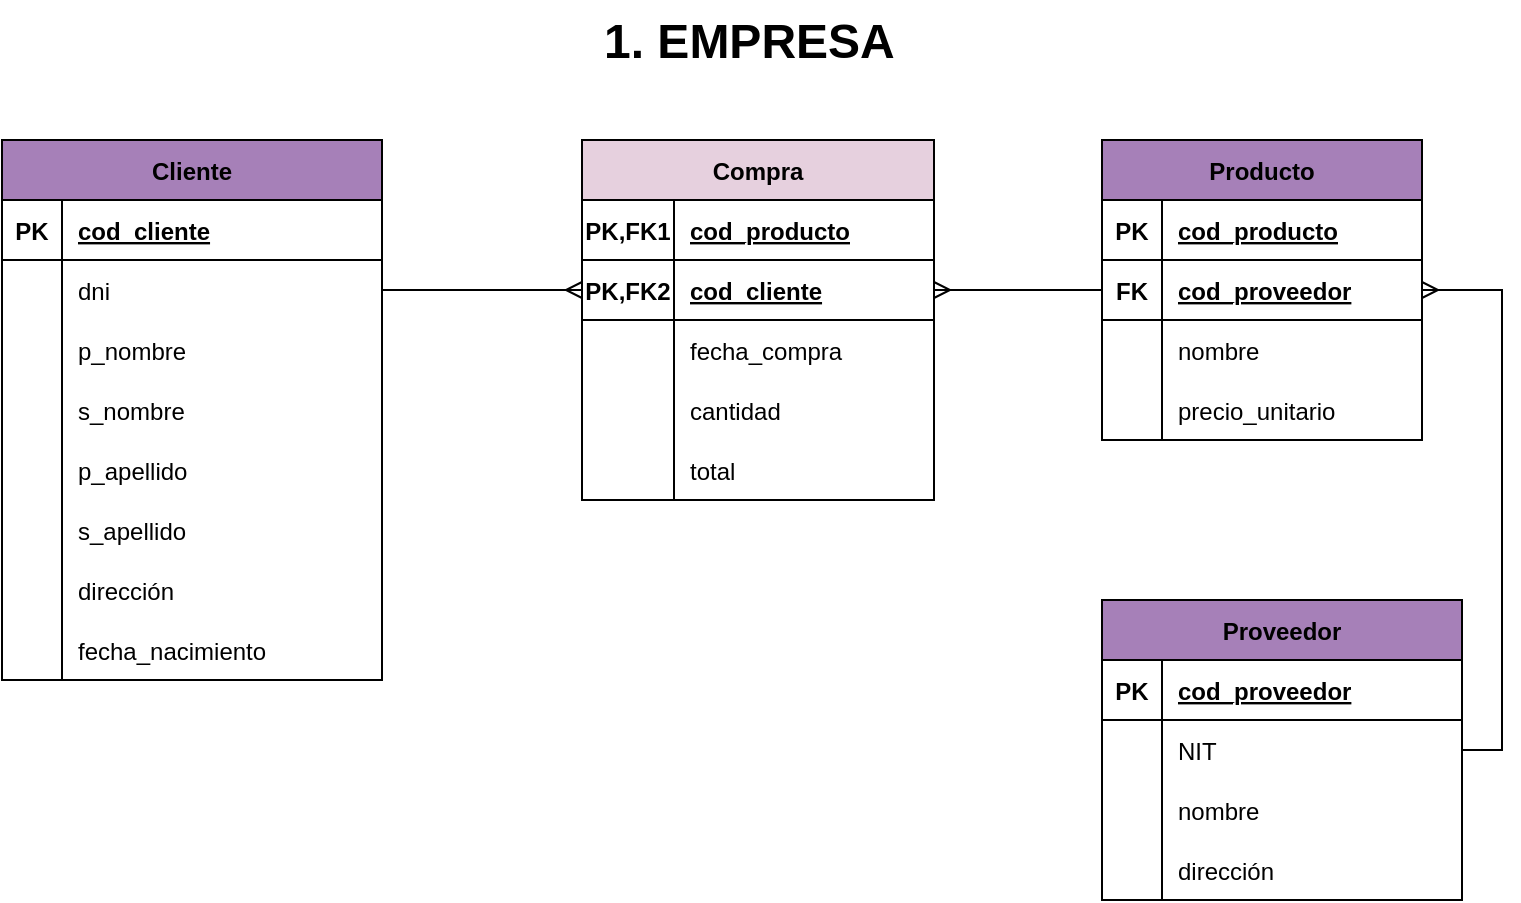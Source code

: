 <mxfile version="28.1.0">
  <diagram id="C5RBs43oDa-KdzZeNtuy" name="Page-1">
    <mxGraphModel grid="1" page="1" gridSize="10" guides="1" tooltips="1" connect="1" arrows="1" fold="1" pageScale="1" pageWidth="291" pageHeight="413" math="0" shadow="0">
      <root>
        <mxCell id="WIyWlLk6GJQsqaUBKTNV-0" />
        <mxCell id="WIyWlLk6GJQsqaUBKTNV-1" parent="WIyWlLk6GJQsqaUBKTNV-0" />
        <mxCell id="3MrmEtnO_hJ06n3lWcyJ-4" value="&lt;h1 style=&quot;margin-top: 0px;&quot;&gt;1. EMPRESA&lt;/h1&gt;" style="text;html=1;whiteSpace=wrap;overflow=hidden;rounded=0;" vertex="1" parent="WIyWlLk6GJQsqaUBKTNV-1">
          <mxGeometry x="-511" y="10" width="150" height="40" as="geometry" />
        </mxCell>
        <mxCell id="nW6jZoz1QTOFFPzTnF1x-0" value="Cliente" style="shape=table;startSize=30;container=1;collapsible=1;childLayout=tableLayout;fixedRows=1;rowLines=0;fontStyle=1;align=center;resizeLast=1;fillColor=#A680B8;" vertex="1" parent="WIyWlLk6GJQsqaUBKTNV-1">
          <mxGeometry x="-810" y="80" width="190" height="270" as="geometry" />
        </mxCell>
        <mxCell id="nW6jZoz1QTOFFPzTnF1x-1" value="" style="shape=tableRow;horizontal=0;startSize=0;swimlaneHead=0;swimlaneBody=0;fillColor=none;collapsible=0;dropTarget=0;points=[[0,0.5],[1,0.5]];portConstraint=eastwest;strokeColor=inherit;top=0;left=0;right=0;bottom=1;" vertex="1" parent="nW6jZoz1QTOFFPzTnF1x-0">
          <mxGeometry y="30" width="190" height="30" as="geometry" />
        </mxCell>
        <mxCell id="nW6jZoz1QTOFFPzTnF1x-2" value="PK" style="shape=partialRectangle;overflow=hidden;connectable=0;fillColor=none;strokeColor=inherit;top=0;left=0;bottom=0;right=0;fontStyle=1;" vertex="1" parent="nW6jZoz1QTOFFPzTnF1x-1">
          <mxGeometry width="30" height="30" as="geometry">
            <mxRectangle width="30" height="30" as="alternateBounds" />
          </mxGeometry>
        </mxCell>
        <mxCell id="nW6jZoz1QTOFFPzTnF1x-3" value="cod_cliente" style="shape=partialRectangle;overflow=hidden;connectable=0;fillColor=none;align=left;strokeColor=inherit;top=0;left=0;bottom=0;right=0;spacingLeft=6;fontStyle=5;" vertex="1" parent="nW6jZoz1QTOFFPzTnF1x-1">
          <mxGeometry x="30" width="160" height="30" as="geometry">
            <mxRectangle width="160" height="30" as="alternateBounds" />
          </mxGeometry>
        </mxCell>
        <mxCell id="nW6jZoz1QTOFFPzTnF1x-4" value="" style="shape=tableRow;horizontal=0;startSize=0;swimlaneHead=0;swimlaneBody=0;fillColor=none;collapsible=0;dropTarget=0;points=[[0,0.5],[1,0.5]];portConstraint=eastwest;strokeColor=inherit;top=0;left=0;right=0;bottom=0;" vertex="1" parent="nW6jZoz1QTOFFPzTnF1x-0">
          <mxGeometry y="60" width="190" height="30" as="geometry" />
        </mxCell>
        <mxCell id="nW6jZoz1QTOFFPzTnF1x-5" value="" style="shape=partialRectangle;overflow=hidden;connectable=0;fillColor=none;strokeColor=inherit;top=0;left=0;bottom=0;right=0;" vertex="1" parent="nW6jZoz1QTOFFPzTnF1x-4">
          <mxGeometry width="30" height="30" as="geometry">
            <mxRectangle width="30" height="30" as="alternateBounds" />
          </mxGeometry>
        </mxCell>
        <mxCell id="nW6jZoz1QTOFFPzTnF1x-6" value="dni" style="shape=partialRectangle;overflow=hidden;connectable=0;fillColor=none;align=left;strokeColor=inherit;top=0;left=0;bottom=0;right=0;spacingLeft=6;" vertex="1" parent="nW6jZoz1QTOFFPzTnF1x-4">
          <mxGeometry x="30" width="160" height="30" as="geometry">
            <mxRectangle width="160" height="30" as="alternateBounds" />
          </mxGeometry>
        </mxCell>
        <mxCell id="nW6jZoz1QTOFFPzTnF1x-7" value="" style="shape=tableRow;horizontal=0;startSize=0;swimlaneHead=0;swimlaneBody=0;fillColor=none;collapsible=0;dropTarget=0;points=[[0,0.5],[1,0.5]];portConstraint=eastwest;strokeColor=inherit;top=0;left=0;right=0;bottom=0;" vertex="1" parent="nW6jZoz1QTOFFPzTnF1x-0">
          <mxGeometry y="90" width="190" height="30" as="geometry" />
        </mxCell>
        <mxCell id="nW6jZoz1QTOFFPzTnF1x-8" value="" style="shape=partialRectangle;overflow=hidden;connectable=0;fillColor=none;strokeColor=inherit;top=0;left=0;bottom=0;right=0;" vertex="1" parent="nW6jZoz1QTOFFPzTnF1x-7">
          <mxGeometry width="30" height="30" as="geometry">
            <mxRectangle width="30" height="30" as="alternateBounds" />
          </mxGeometry>
        </mxCell>
        <mxCell id="nW6jZoz1QTOFFPzTnF1x-9" value="p_nombre" style="shape=partialRectangle;overflow=hidden;connectable=0;fillColor=none;align=left;strokeColor=inherit;top=0;left=0;bottom=0;right=0;spacingLeft=6;" vertex="1" parent="nW6jZoz1QTOFFPzTnF1x-7">
          <mxGeometry x="30" width="160" height="30" as="geometry">
            <mxRectangle width="160" height="30" as="alternateBounds" />
          </mxGeometry>
        </mxCell>
        <mxCell id="nW6jZoz1QTOFFPzTnF1x-10" value="" style="shape=tableRow;horizontal=0;startSize=0;swimlaneHead=0;swimlaneBody=0;fillColor=none;collapsible=0;dropTarget=0;points=[[0,0.5],[1,0.5]];portConstraint=eastwest;strokeColor=inherit;top=0;left=0;right=0;bottom=0;" vertex="1" parent="nW6jZoz1QTOFFPzTnF1x-0">
          <mxGeometry y="120" width="190" height="30" as="geometry" />
        </mxCell>
        <mxCell id="nW6jZoz1QTOFFPzTnF1x-11" value="" style="shape=partialRectangle;overflow=hidden;connectable=0;fillColor=none;strokeColor=inherit;top=0;left=0;bottom=0;right=0;" vertex="1" parent="nW6jZoz1QTOFFPzTnF1x-10">
          <mxGeometry width="30" height="30" as="geometry">
            <mxRectangle width="30" height="30" as="alternateBounds" />
          </mxGeometry>
        </mxCell>
        <mxCell id="nW6jZoz1QTOFFPzTnF1x-12" value="s_nombre" style="shape=partialRectangle;overflow=hidden;connectable=0;fillColor=none;align=left;strokeColor=inherit;top=0;left=0;bottom=0;right=0;spacingLeft=6;" vertex="1" parent="nW6jZoz1QTOFFPzTnF1x-10">
          <mxGeometry x="30" width="160" height="30" as="geometry">
            <mxRectangle width="160" height="30" as="alternateBounds" />
          </mxGeometry>
        </mxCell>
        <mxCell id="nW6jZoz1QTOFFPzTnF1x-13" value="" style="shape=tableRow;horizontal=0;startSize=0;swimlaneHead=0;swimlaneBody=0;fillColor=none;collapsible=0;dropTarget=0;points=[[0,0.5],[1,0.5]];portConstraint=eastwest;strokeColor=inherit;top=0;left=0;right=0;bottom=0;" vertex="1" parent="nW6jZoz1QTOFFPzTnF1x-0">
          <mxGeometry y="150" width="190" height="30" as="geometry" />
        </mxCell>
        <mxCell id="nW6jZoz1QTOFFPzTnF1x-14" value="" style="shape=partialRectangle;overflow=hidden;connectable=0;fillColor=none;strokeColor=inherit;top=0;left=0;bottom=0;right=0;" vertex="1" parent="nW6jZoz1QTOFFPzTnF1x-13">
          <mxGeometry width="30" height="30" as="geometry">
            <mxRectangle width="30" height="30" as="alternateBounds" />
          </mxGeometry>
        </mxCell>
        <mxCell id="nW6jZoz1QTOFFPzTnF1x-15" value="p_apellido " style="shape=partialRectangle;overflow=hidden;connectable=0;fillColor=none;align=left;strokeColor=inherit;top=0;left=0;bottom=0;right=0;spacingLeft=6;" vertex="1" parent="nW6jZoz1QTOFFPzTnF1x-13">
          <mxGeometry x="30" width="160" height="30" as="geometry">
            <mxRectangle width="160" height="30" as="alternateBounds" />
          </mxGeometry>
        </mxCell>
        <mxCell id="nW6jZoz1QTOFFPzTnF1x-16" value="" style="shape=tableRow;horizontal=0;startSize=0;swimlaneHead=0;swimlaneBody=0;fillColor=none;collapsible=0;dropTarget=0;points=[[0,0.5],[1,0.5]];portConstraint=eastwest;strokeColor=inherit;top=0;left=0;right=0;bottom=0;" vertex="1" parent="nW6jZoz1QTOFFPzTnF1x-0">
          <mxGeometry y="180" width="190" height="30" as="geometry" />
        </mxCell>
        <mxCell id="nW6jZoz1QTOFFPzTnF1x-17" value="" style="shape=partialRectangle;overflow=hidden;connectable=0;fillColor=none;strokeColor=inherit;top=0;left=0;bottom=0;right=0;" vertex="1" parent="nW6jZoz1QTOFFPzTnF1x-16">
          <mxGeometry width="30" height="30" as="geometry">
            <mxRectangle width="30" height="30" as="alternateBounds" />
          </mxGeometry>
        </mxCell>
        <mxCell id="nW6jZoz1QTOFFPzTnF1x-18" value="s_apellido " style="shape=partialRectangle;overflow=hidden;connectable=0;fillColor=none;align=left;strokeColor=inherit;top=0;left=0;bottom=0;right=0;spacingLeft=6;" vertex="1" parent="nW6jZoz1QTOFFPzTnF1x-16">
          <mxGeometry x="30" width="160" height="30" as="geometry">
            <mxRectangle width="160" height="30" as="alternateBounds" />
          </mxGeometry>
        </mxCell>
        <mxCell id="nW6jZoz1QTOFFPzTnF1x-19" value="" style="shape=tableRow;horizontal=0;startSize=0;swimlaneHead=0;swimlaneBody=0;fillColor=none;collapsible=0;dropTarget=0;points=[[0,0.5],[1,0.5]];portConstraint=eastwest;strokeColor=inherit;top=0;left=0;right=0;bottom=0;" vertex="1" parent="nW6jZoz1QTOFFPzTnF1x-0">
          <mxGeometry y="210" width="190" height="30" as="geometry" />
        </mxCell>
        <mxCell id="nW6jZoz1QTOFFPzTnF1x-20" value="" style="shape=partialRectangle;overflow=hidden;connectable=0;fillColor=none;strokeColor=inherit;top=0;left=0;bottom=0;right=0;" vertex="1" parent="nW6jZoz1QTOFFPzTnF1x-19">
          <mxGeometry width="30" height="30" as="geometry">
            <mxRectangle width="30" height="30" as="alternateBounds" />
          </mxGeometry>
        </mxCell>
        <mxCell id="nW6jZoz1QTOFFPzTnF1x-21" value="dirección" style="shape=partialRectangle;overflow=hidden;connectable=0;fillColor=none;align=left;strokeColor=inherit;top=0;left=0;bottom=0;right=0;spacingLeft=6;" vertex="1" parent="nW6jZoz1QTOFFPzTnF1x-19">
          <mxGeometry x="30" width="160" height="30" as="geometry">
            <mxRectangle width="160" height="30" as="alternateBounds" />
          </mxGeometry>
        </mxCell>
        <mxCell id="nW6jZoz1QTOFFPzTnF1x-22" value="" style="shape=tableRow;horizontal=0;startSize=0;swimlaneHead=0;swimlaneBody=0;fillColor=none;collapsible=0;dropTarget=0;points=[[0,0.5],[1,0.5]];portConstraint=eastwest;strokeColor=inherit;top=0;left=0;right=0;bottom=0;" vertex="1" parent="nW6jZoz1QTOFFPzTnF1x-0">
          <mxGeometry y="240" width="190" height="30" as="geometry" />
        </mxCell>
        <mxCell id="nW6jZoz1QTOFFPzTnF1x-23" value="" style="shape=partialRectangle;overflow=hidden;connectable=0;fillColor=none;strokeColor=inherit;top=0;left=0;bottom=0;right=0;" vertex="1" parent="nW6jZoz1QTOFFPzTnF1x-22">
          <mxGeometry width="30" height="30" as="geometry">
            <mxRectangle width="30" height="30" as="alternateBounds" />
          </mxGeometry>
        </mxCell>
        <mxCell id="nW6jZoz1QTOFFPzTnF1x-24" value="fecha_nacimiento" style="shape=partialRectangle;overflow=hidden;connectable=0;fillColor=none;align=left;strokeColor=inherit;top=0;left=0;bottom=0;right=0;spacingLeft=6;" vertex="1" parent="nW6jZoz1QTOFFPzTnF1x-22">
          <mxGeometry x="30" width="160" height="30" as="geometry">
            <mxRectangle width="160" height="30" as="alternateBounds" />
          </mxGeometry>
        </mxCell>
        <mxCell id="nW6jZoz1QTOFFPzTnF1x-25" value="Proveedor" style="shape=table;startSize=30;container=1;collapsible=1;childLayout=tableLayout;fixedRows=1;rowLines=0;fontStyle=1;align=center;resizeLast=1;fillColor=#A680B8;" vertex="1" parent="WIyWlLk6GJQsqaUBKTNV-1">
          <mxGeometry x="-260" y="310" width="180" height="150" as="geometry" />
        </mxCell>
        <mxCell id="nW6jZoz1QTOFFPzTnF1x-26" value="" style="shape=tableRow;horizontal=0;startSize=0;swimlaneHead=0;swimlaneBody=0;fillColor=none;collapsible=0;dropTarget=0;points=[[0,0.5],[1,0.5]];portConstraint=eastwest;strokeColor=inherit;top=0;left=0;right=0;bottom=1;" vertex="1" parent="nW6jZoz1QTOFFPzTnF1x-25">
          <mxGeometry y="30" width="180" height="30" as="geometry" />
        </mxCell>
        <mxCell id="nW6jZoz1QTOFFPzTnF1x-27" value="PK" style="shape=partialRectangle;overflow=hidden;connectable=0;fillColor=none;strokeColor=inherit;top=0;left=0;bottom=0;right=0;fontStyle=1;" vertex="1" parent="nW6jZoz1QTOFFPzTnF1x-26">
          <mxGeometry width="30" height="30" as="geometry">
            <mxRectangle width="30" height="30" as="alternateBounds" />
          </mxGeometry>
        </mxCell>
        <mxCell id="nW6jZoz1QTOFFPzTnF1x-28" value="cod_proveedor" style="shape=partialRectangle;overflow=hidden;connectable=0;fillColor=none;align=left;strokeColor=inherit;top=0;left=0;bottom=0;right=0;spacingLeft=6;fontStyle=5;" vertex="1" parent="nW6jZoz1QTOFFPzTnF1x-26">
          <mxGeometry x="30" width="150" height="30" as="geometry">
            <mxRectangle width="150" height="30" as="alternateBounds" />
          </mxGeometry>
        </mxCell>
        <mxCell id="nW6jZoz1QTOFFPzTnF1x-29" value="" style="shape=tableRow;horizontal=0;startSize=0;swimlaneHead=0;swimlaneBody=0;fillColor=none;collapsible=0;dropTarget=0;points=[[0,0.5],[1,0.5]];portConstraint=eastwest;strokeColor=inherit;top=0;left=0;right=0;bottom=0;" vertex="1" parent="nW6jZoz1QTOFFPzTnF1x-25">
          <mxGeometry y="60" width="180" height="30" as="geometry" />
        </mxCell>
        <mxCell id="nW6jZoz1QTOFFPzTnF1x-30" value="" style="shape=partialRectangle;overflow=hidden;connectable=0;fillColor=none;strokeColor=inherit;top=0;left=0;bottom=0;right=0;" vertex="1" parent="nW6jZoz1QTOFFPzTnF1x-29">
          <mxGeometry width="30" height="30" as="geometry">
            <mxRectangle width="30" height="30" as="alternateBounds" />
          </mxGeometry>
        </mxCell>
        <mxCell id="nW6jZoz1QTOFFPzTnF1x-31" value="NIT" style="shape=partialRectangle;overflow=hidden;connectable=0;fillColor=none;align=left;strokeColor=inherit;top=0;left=0;bottom=0;right=0;spacingLeft=6;" vertex="1" parent="nW6jZoz1QTOFFPzTnF1x-29">
          <mxGeometry x="30" width="150" height="30" as="geometry">
            <mxRectangle width="150" height="30" as="alternateBounds" />
          </mxGeometry>
        </mxCell>
        <mxCell id="nW6jZoz1QTOFFPzTnF1x-32" value="" style="shape=tableRow;horizontal=0;startSize=0;swimlaneHead=0;swimlaneBody=0;fillColor=none;collapsible=0;dropTarget=0;points=[[0,0.5],[1,0.5]];portConstraint=eastwest;strokeColor=inherit;top=0;left=0;right=0;bottom=0;" vertex="1" parent="nW6jZoz1QTOFFPzTnF1x-25">
          <mxGeometry y="90" width="180" height="30" as="geometry" />
        </mxCell>
        <mxCell id="nW6jZoz1QTOFFPzTnF1x-33" value="" style="shape=partialRectangle;overflow=hidden;connectable=0;fillColor=none;strokeColor=inherit;top=0;left=0;bottom=0;right=0;" vertex="1" parent="nW6jZoz1QTOFFPzTnF1x-32">
          <mxGeometry width="30" height="30" as="geometry">
            <mxRectangle width="30" height="30" as="alternateBounds" />
          </mxGeometry>
        </mxCell>
        <mxCell id="nW6jZoz1QTOFFPzTnF1x-34" value="nombre" style="shape=partialRectangle;overflow=hidden;connectable=0;fillColor=none;align=left;strokeColor=inherit;top=0;left=0;bottom=0;right=0;spacingLeft=6;" vertex="1" parent="nW6jZoz1QTOFFPzTnF1x-32">
          <mxGeometry x="30" width="150" height="30" as="geometry">
            <mxRectangle width="150" height="30" as="alternateBounds" />
          </mxGeometry>
        </mxCell>
        <mxCell id="nW6jZoz1QTOFFPzTnF1x-35" value="" style="shape=tableRow;horizontal=0;startSize=0;swimlaneHead=0;swimlaneBody=0;fillColor=none;collapsible=0;dropTarget=0;points=[[0,0.5],[1,0.5]];portConstraint=eastwest;strokeColor=inherit;top=0;left=0;right=0;bottom=0;" vertex="1" parent="nW6jZoz1QTOFFPzTnF1x-25">
          <mxGeometry y="120" width="180" height="30" as="geometry" />
        </mxCell>
        <mxCell id="nW6jZoz1QTOFFPzTnF1x-36" value="" style="shape=partialRectangle;overflow=hidden;connectable=0;fillColor=none;strokeColor=inherit;top=0;left=0;bottom=0;right=0;" vertex="1" parent="nW6jZoz1QTOFFPzTnF1x-35">
          <mxGeometry width="30" height="30" as="geometry">
            <mxRectangle width="30" height="30" as="alternateBounds" />
          </mxGeometry>
        </mxCell>
        <mxCell id="nW6jZoz1QTOFFPzTnF1x-37" value="dirección" style="shape=partialRectangle;overflow=hidden;connectable=0;fillColor=none;align=left;strokeColor=inherit;top=0;left=0;bottom=0;right=0;spacingLeft=6;" vertex="1" parent="nW6jZoz1QTOFFPzTnF1x-35">
          <mxGeometry x="30" width="150" height="30" as="geometry">
            <mxRectangle width="150" height="30" as="alternateBounds" />
          </mxGeometry>
        </mxCell>
        <mxCell id="nW6jZoz1QTOFFPzTnF1x-38" value="Producto" style="shape=table;startSize=30;container=1;collapsible=1;childLayout=tableLayout;fixedRows=1;rowLines=0;fontStyle=1;align=center;resizeLast=1;fillColor=#A680B8;" vertex="1" parent="WIyWlLk6GJQsqaUBKTNV-1">
          <mxGeometry x="-260" y="80" width="160" height="150" as="geometry" />
        </mxCell>
        <mxCell id="nW6jZoz1QTOFFPzTnF1x-39" value="" style="shape=tableRow;horizontal=0;startSize=0;swimlaneHead=0;swimlaneBody=0;fillColor=none;collapsible=0;dropTarget=0;points=[[0,0.5],[1,0.5]];portConstraint=eastwest;strokeColor=inherit;top=0;left=0;right=0;bottom=1;" vertex="1" parent="nW6jZoz1QTOFFPzTnF1x-38">
          <mxGeometry y="30" width="160" height="30" as="geometry" />
        </mxCell>
        <mxCell id="nW6jZoz1QTOFFPzTnF1x-40" value="PK" style="shape=partialRectangle;overflow=hidden;connectable=0;fillColor=none;strokeColor=inherit;top=0;left=0;bottom=0;right=0;fontStyle=1;" vertex="1" parent="nW6jZoz1QTOFFPzTnF1x-39">
          <mxGeometry width="30" height="30" as="geometry">
            <mxRectangle width="30" height="30" as="alternateBounds" />
          </mxGeometry>
        </mxCell>
        <mxCell id="nW6jZoz1QTOFFPzTnF1x-41" value="cod_producto" style="shape=partialRectangle;overflow=hidden;connectable=0;fillColor=none;align=left;strokeColor=inherit;top=0;left=0;bottom=0;right=0;spacingLeft=6;fontStyle=5;" vertex="1" parent="nW6jZoz1QTOFFPzTnF1x-39">
          <mxGeometry x="30" width="130" height="30" as="geometry">
            <mxRectangle width="130" height="30" as="alternateBounds" />
          </mxGeometry>
        </mxCell>
        <mxCell id="nW6jZoz1QTOFFPzTnF1x-42" value="" style="shape=tableRow;horizontal=0;startSize=0;swimlaneHead=0;swimlaneBody=0;fillColor=none;collapsible=0;dropTarget=0;points=[[0,0.5],[1,0.5]];portConstraint=eastwest;strokeColor=inherit;top=0;left=0;right=0;bottom=1;" vertex="1" parent="nW6jZoz1QTOFFPzTnF1x-38">
          <mxGeometry y="60" width="160" height="30" as="geometry" />
        </mxCell>
        <mxCell id="nW6jZoz1QTOFFPzTnF1x-43" value="FK" style="shape=partialRectangle;overflow=hidden;connectable=0;fillColor=none;strokeColor=inherit;top=0;left=0;bottom=0;right=0;fontStyle=1;" vertex="1" parent="nW6jZoz1QTOFFPzTnF1x-42">
          <mxGeometry width="30" height="30" as="geometry">
            <mxRectangle width="30" height="30" as="alternateBounds" />
          </mxGeometry>
        </mxCell>
        <mxCell id="nW6jZoz1QTOFFPzTnF1x-44" value="cod_proveedor" style="shape=partialRectangle;overflow=hidden;connectable=0;fillColor=none;align=left;strokeColor=inherit;top=0;left=0;bottom=0;right=0;spacingLeft=6;fontStyle=5;" vertex="1" parent="nW6jZoz1QTOFFPzTnF1x-42">
          <mxGeometry x="30" width="130" height="30" as="geometry">
            <mxRectangle width="130" height="30" as="alternateBounds" />
          </mxGeometry>
        </mxCell>
        <mxCell id="nW6jZoz1QTOFFPzTnF1x-45" value="" style="shape=tableRow;horizontal=0;startSize=0;swimlaneHead=0;swimlaneBody=0;fillColor=none;collapsible=0;dropTarget=0;points=[[0,0.5],[1,0.5]];portConstraint=eastwest;strokeColor=inherit;top=0;left=0;right=0;bottom=0;" vertex="1" parent="nW6jZoz1QTOFFPzTnF1x-38">
          <mxGeometry y="90" width="160" height="30" as="geometry" />
        </mxCell>
        <mxCell id="nW6jZoz1QTOFFPzTnF1x-46" value="" style="shape=partialRectangle;overflow=hidden;connectable=0;fillColor=none;strokeColor=inherit;top=0;left=0;bottom=0;right=0;" vertex="1" parent="nW6jZoz1QTOFFPzTnF1x-45">
          <mxGeometry width="30" height="30" as="geometry">
            <mxRectangle width="30" height="30" as="alternateBounds" />
          </mxGeometry>
        </mxCell>
        <mxCell id="nW6jZoz1QTOFFPzTnF1x-47" value="nombre" style="shape=partialRectangle;overflow=hidden;connectable=0;fillColor=none;align=left;strokeColor=inherit;top=0;left=0;bottom=0;right=0;spacingLeft=6;" vertex="1" parent="nW6jZoz1QTOFFPzTnF1x-45">
          <mxGeometry x="30" width="130" height="30" as="geometry">
            <mxRectangle width="130" height="30" as="alternateBounds" />
          </mxGeometry>
        </mxCell>
        <mxCell id="nW6jZoz1QTOFFPzTnF1x-48" value="" style="shape=tableRow;horizontal=0;startSize=0;swimlaneHead=0;swimlaneBody=0;fillColor=none;collapsible=0;dropTarget=0;points=[[0,0.5],[1,0.5]];portConstraint=eastwest;strokeColor=inherit;top=0;left=0;right=0;bottom=0;" vertex="1" parent="nW6jZoz1QTOFFPzTnF1x-38">
          <mxGeometry y="120" width="160" height="30" as="geometry" />
        </mxCell>
        <mxCell id="nW6jZoz1QTOFFPzTnF1x-49" value="" style="shape=partialRectangle;overflow=hidden;connectable=0;fillColor=none;strokeColor=inherit;top=0;left=0;bottom=0;right=0;" vertex="1" parent="nW6jZoz1QTOFFPzTnF1x-48">
          <mxGeometry width="30" height="30" as="geometry">
            <mxRectangle width="30" height="30" as="alternateBounds" />
          </mxGeometry>
        </mxCell>
        <mxCell id="nW6jZoz1QTOFFPzTnF1x-50" value="precio_unitario" style="shape=partialRectangle;overflow=hidden;connectable=0;fillColor=none;align=left;strokeColor=inherit;top=0;left=0;bottom=0;right=0;spacingLeft=6;" vertex="1" parent="nW6jZoz1QTOFFPzTnF1x-48">
          <mxGeometry x="30" width="130" height="30" as="geometry">
            <mxRectangle width="130" height="30" as="alternateBounds" />
          </mxGeometry>
        </mxCell>
        <mxCell id="nW6jZoz1QTOFFPzTnF1x-51" value="Compra" style="shape=table;startSize=30;container=1;collapsible=1;childLayout=tableLayout;fixedRows=1;rowLines=0;fontStyle=1;align=center;resizeLast=1;fillColor=#E6D0DE;" vertex="1" parent="WIyWlLk6GJQsqaUBKTNV-1">
          <mxGeometry x="-520" y="80" width="176" height="180" as="geometry" />
        </mxCell>
        <mxCell id="nW6jZoz1QTOFFPzTnF1x-52" value="" style="shape=tableRow;horizontal=0;startSize=0;swimlaneHead=0;swimlaneBody=0;fillColor=none;collapsible=0;dropTarget=0;points=[[0,0.5],[1,0.5]];portConstraint=eastwest;strokeColor=inherit;top=0;left=0;right=0;bottom=1;" vertex="1" parent="nW6jZoz1QTOFFPzTnF1x-51">
          <mxGeometry y="30" width="176" height="30" as="geometry" />
        </mxCell>
        <mxCell id="nW6jZoz1QTOFFPzTnF1x-53" value="PK,FK1" style="shape=partialRectangle;overflow=hidden;connectable=0;fillColor=none;strokeColor=inherit;top=0;left=0;bottom=0;right=0;fontStyle=1;" vertex="1" parent="nW6jZoz1QTOFFPzTnF1x-52">
          <mxGeometry width="46" height="30" as="geometry">
            <mxRectangle width="46" height="30" as="alternateBounds" />
          </mxGeometry>
        </mxCell>
        <mxCell id="nW6jZoz1QTOFFPzTnF1x-54" value="cod_producto" style="shape=partialRectangle;overflow=hidden;connectable=0;fillColor=none;align=left;strokeColor=inherit;top=0;left=0;bottom=0;right=0;spacingLeft=6;fontStyle=5;" vertex="1" parent="nW6jZoz1QTOFFPzTnF1x-52">
          <mxGeometry x="46" width="130" height="30" as="geometry">
            <mxRectangle width="130" height="30" as="alternateBounds" />
          </mxGeometry>
        </mxCell>
        <mxCell id="nW6jZoz1QTOFFPzTnF1x-55" value="" style="shape=tableRow;horizontal=0;startSize=0;swimlaneHead=0;swimlaneBody=0;fillColor=none;collapsible=0;dropTarget=0;points=[[0,0.5],[1,0.5]];portConstraint=eastwest;strokeColor=inherit;top=0;left=0;right=0;bottom=1;" vertex="1" parent="nW6jZoz1QTOFFPzTnF1x-51">
          <mxGeometry y="60" width="176" height="30" as="geometry" />
        </mxCell>
        <mxCell id="nW6jZoz1QTOFFPzTnF1x-56" value="PK,FK2" style="shape=partialRectangle;overflow=hidden;connectable=0;fillColor=none;strokeColor=inherit;top=0;left=0;bottom=0;right=0;fontStyle=1;" vertex="1" parent="nW6jZoz1QTOFFPzTnF1x-55">
          <mxGeometry width="46" height="30" as="geometry">
            <mxRectangle width="46" height="30" as="alternateBounds" />
          </mxGeometry>
        </mxCell>
        <mxCell id="nW6jZoz1QTOFFPzTnF1x-57" value="cod_cliente" style="shape=partialRectangle;overflow=hidden;connectable=0;fillColor=none;align=left;strokeColor=inherit;top=0;left=0;bottom=0;right=0;spacingLeft=6;fontStyle=5;" vertex="1" parent="nW6jZoz1QTOFFPzTnF1x-55">
          <mxGeometry x="46" width="130" height="30" as="geometry">
            <mxRectangle width="130" height="30" as="alternateBounds" />
          </mxGeometry>
        </mxCell>
        <mxCell id="nW6jZoz1QTOFFPzTnF1x-61" value="" style="shape=tableRow;horizontal=0;startSize=0;swimlaneHead=0;swimlaneBody=0;fillColor=none;collapsible=0;dropTarget=0;points=[[0,0.5],[1,0.5]];portConstraint=eastwest;strokeColor=inherit;top=0;left=0;right=0;bottom=0;" vertex="1" parent="nW6jZoz1QTOFFPzTnF1x-51">
          <mxGeometry y="90" width="176" height="30" as="geometry" />
        </mxCell>
        <mxCell id="nW6jZoz1QTOFFPzTnF1x-62" value="" style="shape=partialRectangle;overflow=hidden;connectable=0;fillColor=none;strokeColor=inherit;top=0;left=0;bottom=0;right=0;" vertex="1" parent="nW6jZoz1QTOFFPzTnF1x-61">
          <mxGeometry width="46" height="30" as="geometry">
            <mxRectangle width="46" height="30" as="alternateBounds" />
          </mxGeometry>
        </mxCell>
        <mxCell id="nW6jZoz1QTOFFPzTnF1x-63" value="fecha_compra" style="shape=partialRectangle;overflow=hidden;connectable=0;fillColor=none;align=left;strokeColor=inherit;top=0;left=0;bottom=0;right=0;spacingLeft=6;" vertex="1" parent="nW6jZoz1QTOFFPzTnF1x-61">
          <mxGeometry x="46" width="130" height="30" as="geometry">
            <mxRectangle width="130" height="30" as="alternateBounds" />
          </mxGeometry>
        </mxCell>
        <mxCell id="nW6jZoz1QTOFFPzTnF1x-64" value="" style="shape=tableRow;horizontal=0;startSize=0;swimlaneHead=0;swimlaneBody=0;fillColor=none;collapsible=0;dropTarget=0;points=[[0,0.5],[1,0.5]];portConstraint=eastwest;strokeColor=inherit;top=0;left=0;right=0;bottom=0;" vertex="1" parent="nW6jZoz1QTOFFPzTnF1x-51">
          <mxGeometry y="120" width="176" height="30" as="geometry" />
        </mxCell>
        <mxCell id="nW6jZoz1QTOFFPzTnF1x-65" value="" style="shape=partialRectangle;overflow=hidden;connectable=0;fillColor=none;strokeColor=inherit;top=0;left=0;bottom=0;right=0;" vertex="1" parent="nW6jZoz1QTOFFPzTnF1x-64">
          <mxGeometry width="46" height="30" as="geometry">
            <mxRectangle width="46" height="30" as="alternateBounds" />
          </mxGeometry>
        </mxCell>
        <mxCell id="nW6jZoz1QTOFFPzTnF1x-66" value="cantidad " style="shape=partialRectangle;overflow=hidden;connectable=0;fillColor=none;align=left;strokeColor=inherit;top=0;left=0;bottom=0;right=0;spacingLeft=6;" vertex="1" parent="nW6jZoz1QTOFFPzTnF1x-64">
          <mxGeometry x="46" width="130" height="30" as="geometry">
            <mxRectangle width="130" height="30" as="alternateBounds" />
          </mxGeometry>
        </mxCell>
        <mxCell id="nW6jZoz1QTOFFPzTnF1x-67" value="" style="shape=tableRow;horizontal=0;startSize=0;swimlaneHead=0;swimlaneBody=0;fillColor=none;collapsible=0;dropTarget=0;points=[[0,0.5],[1,0.5]];portConstraint=eastwest;strokeColor=inherit;top=0;left=0;right=0;bottom=0;" vertex="1" parent="nW6jZoz1QTOFFPzTnF1x-51">
          <mxGeometry y="150" width="176" height="30" as="geometry" />
        </mxCell>
        <mxCell id="nW6jZoz1QTOFFPzTnF1x-68" value="" style="shape=partialRectangle;overflow=hidden;connectable=0;fillColor=none;strokeColor=inherit;top=0;left=0;bottom=0;right=0;" vertex="1" parent="nW6jZoz1QTOFFPzTnF1x-67">
          <mxGeometry width="46" height="30" as="geometry">
            <mxRectangle width="46" height="30" as="alternateBounds" />
          </mxGeometry>
        </mxCell>
        <mxCell id="nW6jZoz1QTOFFPzTnF1x-69" value="total" style="shape=partialRectangle;overflow=hidden;connectable=0;fillColor=none;align=left;strokeColor=inherit;top=0;left=0;bottom=0;right=0;spacingLeft=6;" vertex="1" parent="nW6jZoz1QTOFFPzTnF1x-67">
          <mxGeometry x="46" width="130" height="30" as="geometry">
            <mxRectangle width="130" height="30" as="alternateBounds" />
          </mxGeometry>
        </mxCell>
        <mxCell id="nW6jZoz1QTOFFPzTnF1x-70" value="" style="edgeStyle=entityRelationEdgeStyle;fontSize=12;html=1;endArrow=ERmany;startArrow=none;rounded=0;entryX=0;entryY=0.5;entryDx=0;entryDy=0;startFill=0;endFill=0;exitX=1;exitY=0.5;exitDx=0;exitDy=0;" edge="1" parent="WIyWlLk6GJQsqaUBKTNV-1" source="nW6jZoz1QTOFFPzTnF1x-4" target="nW6jZoz1QTOFFPzTnF1x-55">
          <mxGeometry width="100" height="100" relative="1" as="geometry">
            <mxPoint x="-460" y="430" as="sourcePoint" />
            <mxPoint x="-350" y="430" as="targetPoint" />
          </mxGeometry>
        </mxCell>
        <mxCell id="nW6jZoz1QTOFFPzTnF1x-71" value="" style="edgeStyle=entityRelationEdgeStyle;fontSize=12;html=1;endArrow=ERmany;startArrow=none;rounded=0;entryX=1;entryY=0.5;entryDx=0;entryDy=0;endFill=0;startFill=0;exitX=0;exitY=0.5;exitDx=0;exitDy=0;" edge="1" parent="WIyWlLk6GJQsqaUBKTNV-1" source="nW6jZoz1QTOFFPzTnF1x-42" target="nW6jZoz1QTOFFPzTnF1x-55">
          <mxGeometry width="100" height="100" relative="1" as="geometry">
            <mxPoint x="-290" y="350" as="sourcePoint" />
            <mxPoint x="-350" y="405" as="targetPoint" />
            <Array as="points">
              <mxPoint x="-310" y="380" />
              <mxPoint x="-270" y="155" />
              <mxPoint x="-340" y="150" />
            </Array>
          </mxGeometry>
        </mxCell>
        <mxCell id="gNQNz5Ir3SaEuUis9kHp-0" style="edgeStyle=orthogonalEdgeStyle;rounded=0;orthogonalLoop=1;jettySize=auto;html=1;entryX=1;entryY=0.5;entryDx=0;entryDy=0;endArrow=none;endFill=0;startArrow=ERmany;startFill=0;" edge="1" parent="WIyWlLk6GJQsqaUBKTNV-1" source="nW6jZoz1QTOFFPzTnF1x-42" target="nW6jZoz1QTOFFPzTnF1x-29">
          <mxGeometry relative="1" as="geometry" />
        </mxCell>
      </root>
    </mxGraphModel>
  </diagram>
</mxfile>
